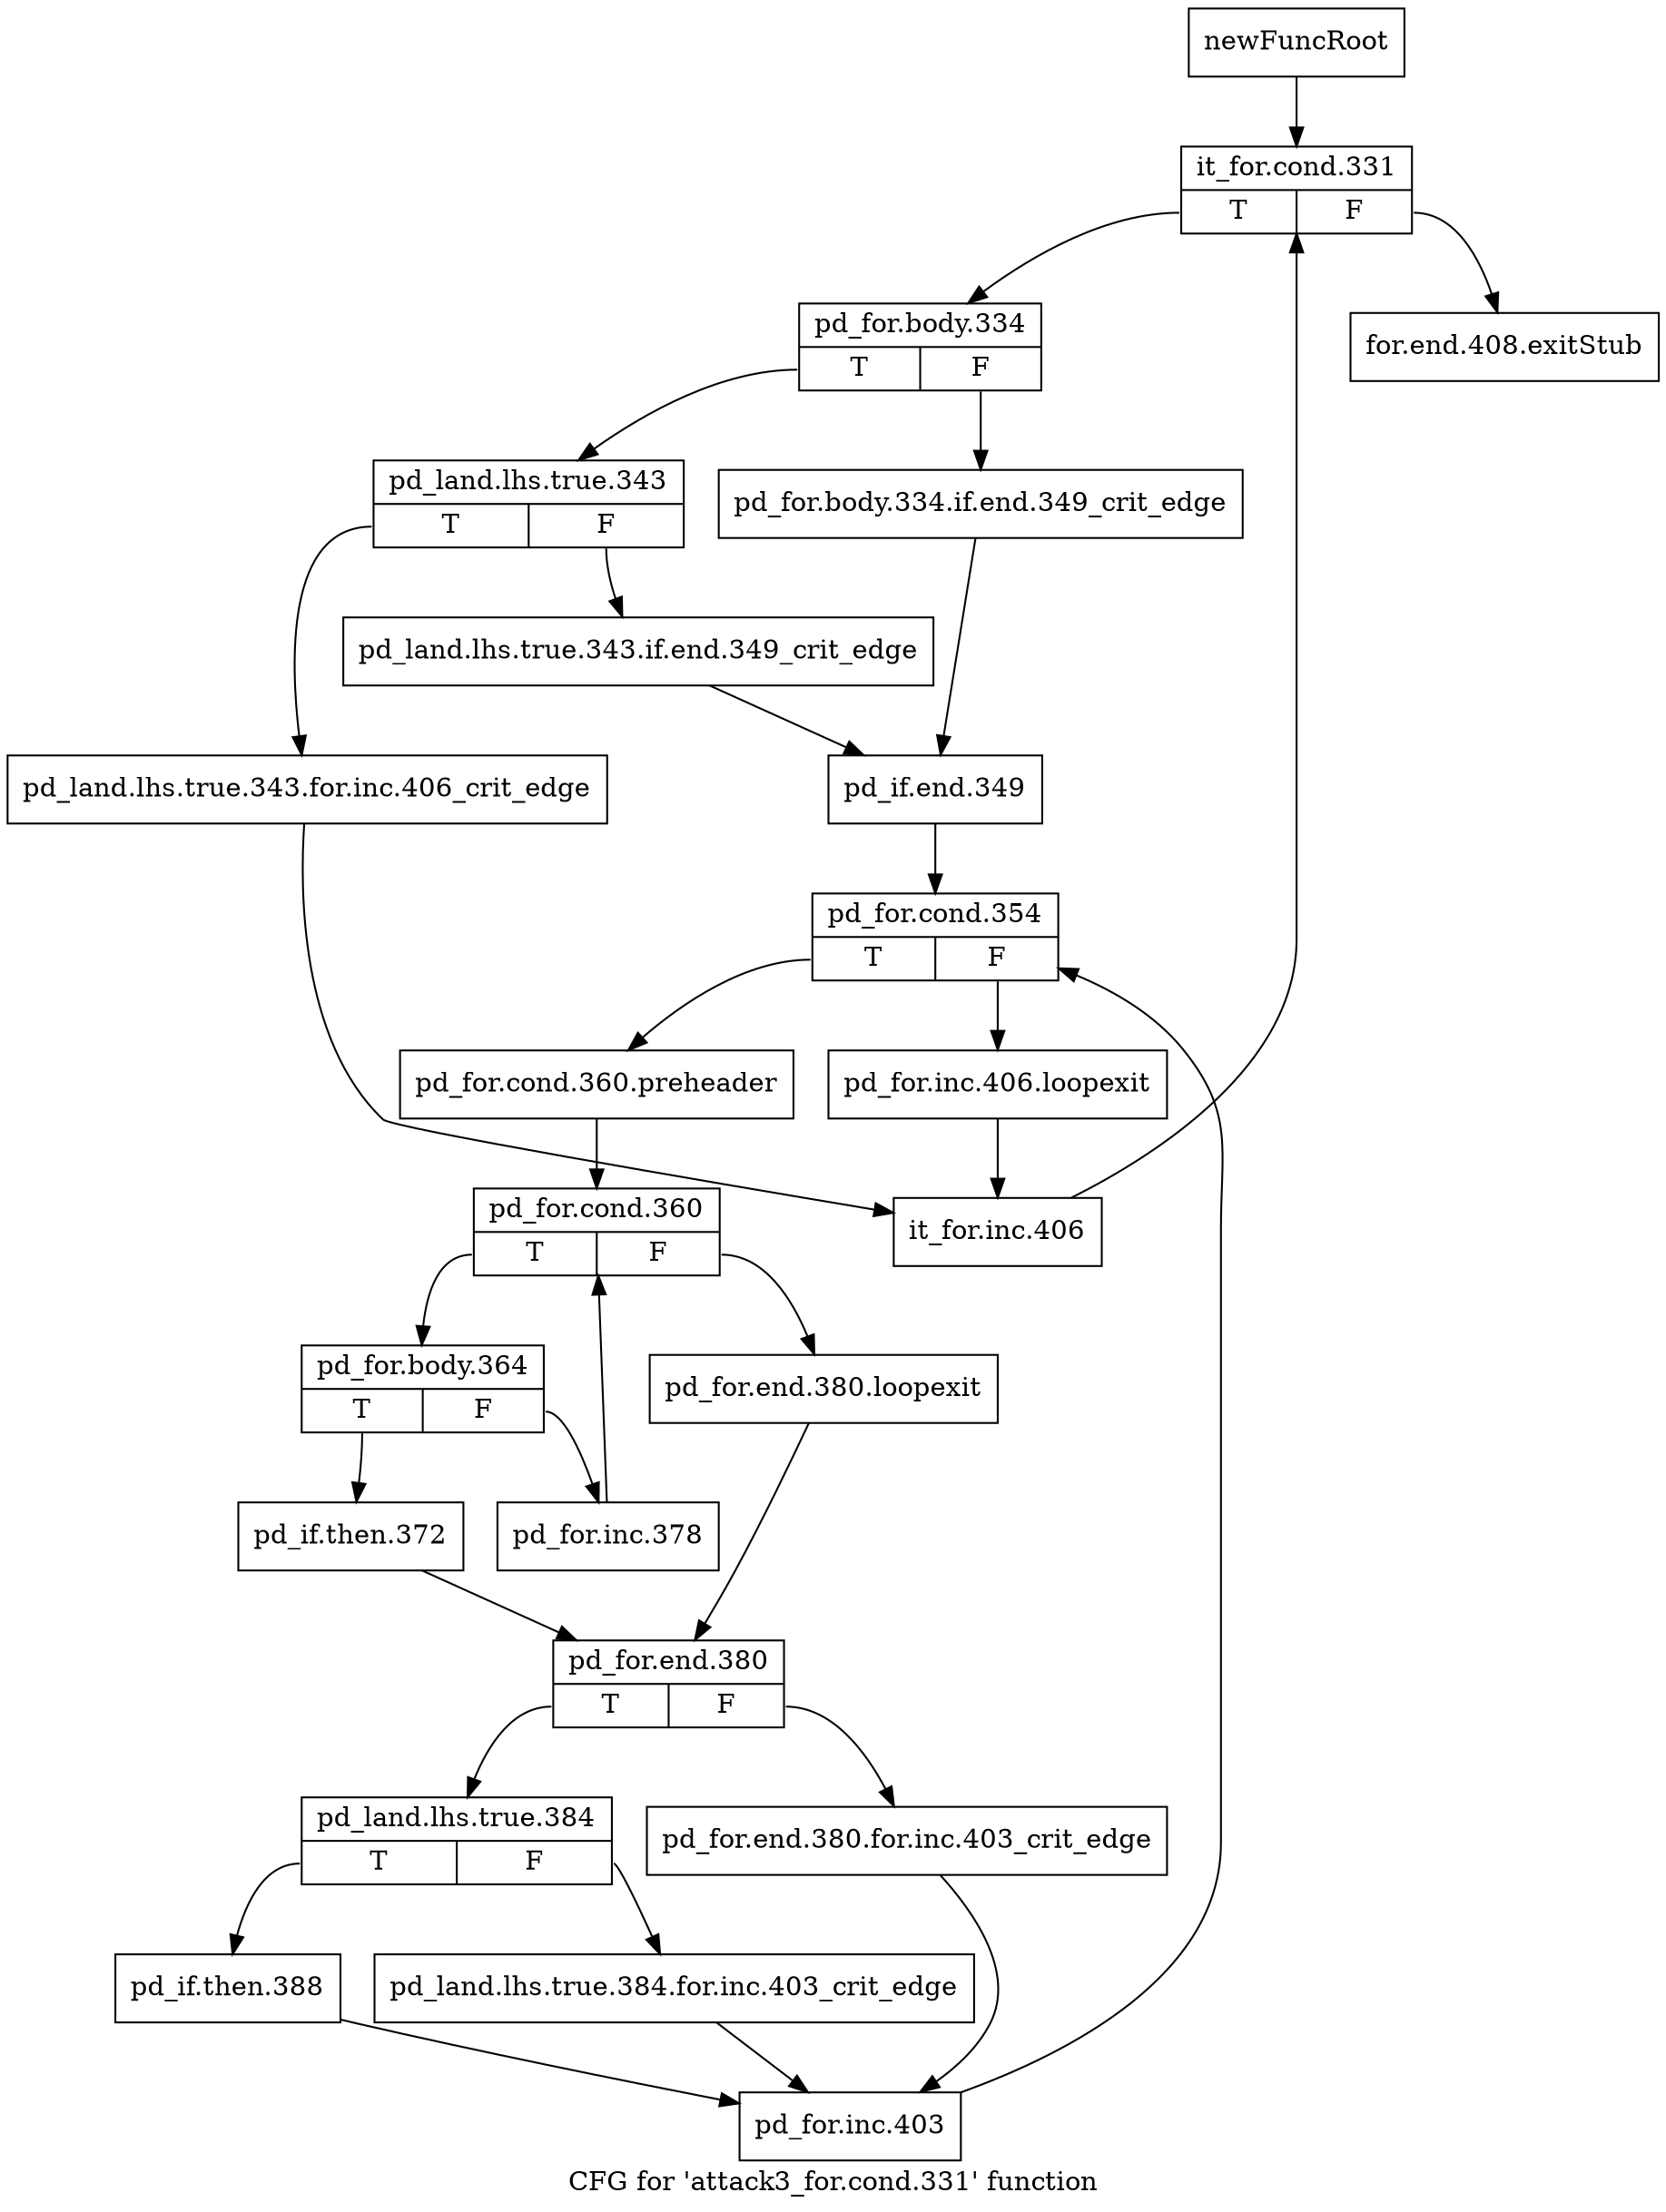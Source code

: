 digraph "CFG for 'attack3_for.cond.331' function" {
	label="CFG for 'attack3_for.cond.331' function";

	Node0x4491bb0 [shape=record,label="{newFuncRoot}"];
	Node0x4491bb0 -> Node0x4491c50;
	Node0x4491c00 [shape=record,label="{for.end.408.exitStub}"];
	Node0x4491c50 [shape=record,label="{it_for.cond.331|{<s0>T|<s1>F}}"];
	Node0x4491c50:s0 -> Node0x4491ca0;
	Node0x4491c50:s1 -> Node0x4491c00;
	Node0x4491ca0 [shape=record,label="{pd_for.body.334|{<s0>T|<s1>F}}"];
	Node0x4491ca0:s0 -> Node0x4491d40;
	Node0x4491ca0:s1 -> Node0x4491cf0;
	Node0x4491cf0 [shape=record,label="{pd_for.body.334.if.end.349_crit_edge}"];
	Node0x4491cf0 -> Node0x4491de0;
	Node0x4491d40 [shape=record,label="{pd_land.lhs.true.343|{<s0>T|<s1>F}}"];
	Node0x4491d40:s0 -> Node0x4492290;
	Node0x4491d40:s1 -> Node0x4491d90;
	Node0x4491d90 [shape=record,label="{pd_land.lhs.true.343.if.end.349_crit_edge}"];
	Node0x4491d90 -> Node0x4491de0;
	Node0x4491de0 [shape=record,label="{pd_if.end.349}"];
	Node0x4491de0 -> Node0x4491e30;
	Node0x4491e30 [shape=record,label="{pd_for.cond.354|{<s0>T|<s1>F}}"];
	Node0x4491e30:s0 -> Node0x4491ed0;
	Node0x4491e30:s1 -> Node0x4491e80;
	Node0x4491e80 [shape=record,label="{pd_for.inc.406.loopexit}"];
	Node0x4491e80 -> Node0x44922e0;
	Node0x4491ed0 [shape=record,label="{pd_for.cond.360.preheader}"];
	Node0x4491ed0 -> Node0x4491f20;
	Node0x4491f20 [shape=record,label="{pd_for.cond.360|{<s0>T|<s1>F}}"];
	Node0x4491f20:s0 -> Node0x4491fc0;
	Node0x4491f20:s1 -> Node0x4491f70;
	Node0x4491f70 [shape=record,label="{pd_for.end.380.loopexit}"];
	Node0x4491f70 -> Node0x44920b0;
	Node0x4491fc0 [shape=record,label="{pd_for.body.364|{<s0>T|<s1>F}}"];
	Node0x4491fc0:s0 -> Node0x4492060;
	Node0x4491fc0:s1 -> Node0x4492010;
	Node0x4492010 [shape=record,label="{pd_for.inc.378}"];
	Node0x4492010 -> Node0x4491f20;
	Node0x4492060 [shape=record,label="{pd_if.then.372}"];
	Node0x4492060 -> Node0x44920b0;
	Node0x44920b0 [shape=record,label="{pd_for.end.380|{<s0>T|<s1>F}}"];
	Node0x44920b0:s0 -> Node0x4492150;
	Node0x44920b0:s1 -> Node0x4492100;
	Node0x4492100 [shape=record,label="{pd_for.end.380.for.inc.403_crit_edge}"];
	Node0x4492100 -> Node0x4492240;
	Node0x4492150 [shape=record,label="{pd_land.lhs.true.384|{<s0>T|<s1>F}}"];
	Node0x4492150:s0 -> Node0x44921f0;
	Node0x4492150:s1 -> Node0x44921a0;
	Node0x44921a0 [shape=record,label="{pd_land.lhs.true.384.for.inc.403_crit_edge}"];
	Node0x44921a0 -> Node0x4492240;
	Node0x44921f0 [shape=record,label="{pd_if.then.388}"];
	Node0x44921f0 -> Node0x4492240;
	Node0x4492240 [shape=record,label="{pd_for.inc.403}"];
	Node0x4492240 -> Node0x4491e30;
	Node0x4492290 [shape=record,label="{pd_land.lhs.true.343.for.inc.406_crit_edge}"];
	Node0x4492290 -> Node0x44922e0;
	Node0x44922e0 [shape=record,label="{it_for.inc.406}"];
	Node0x44922e0 -> Node0x4491c50;
}
